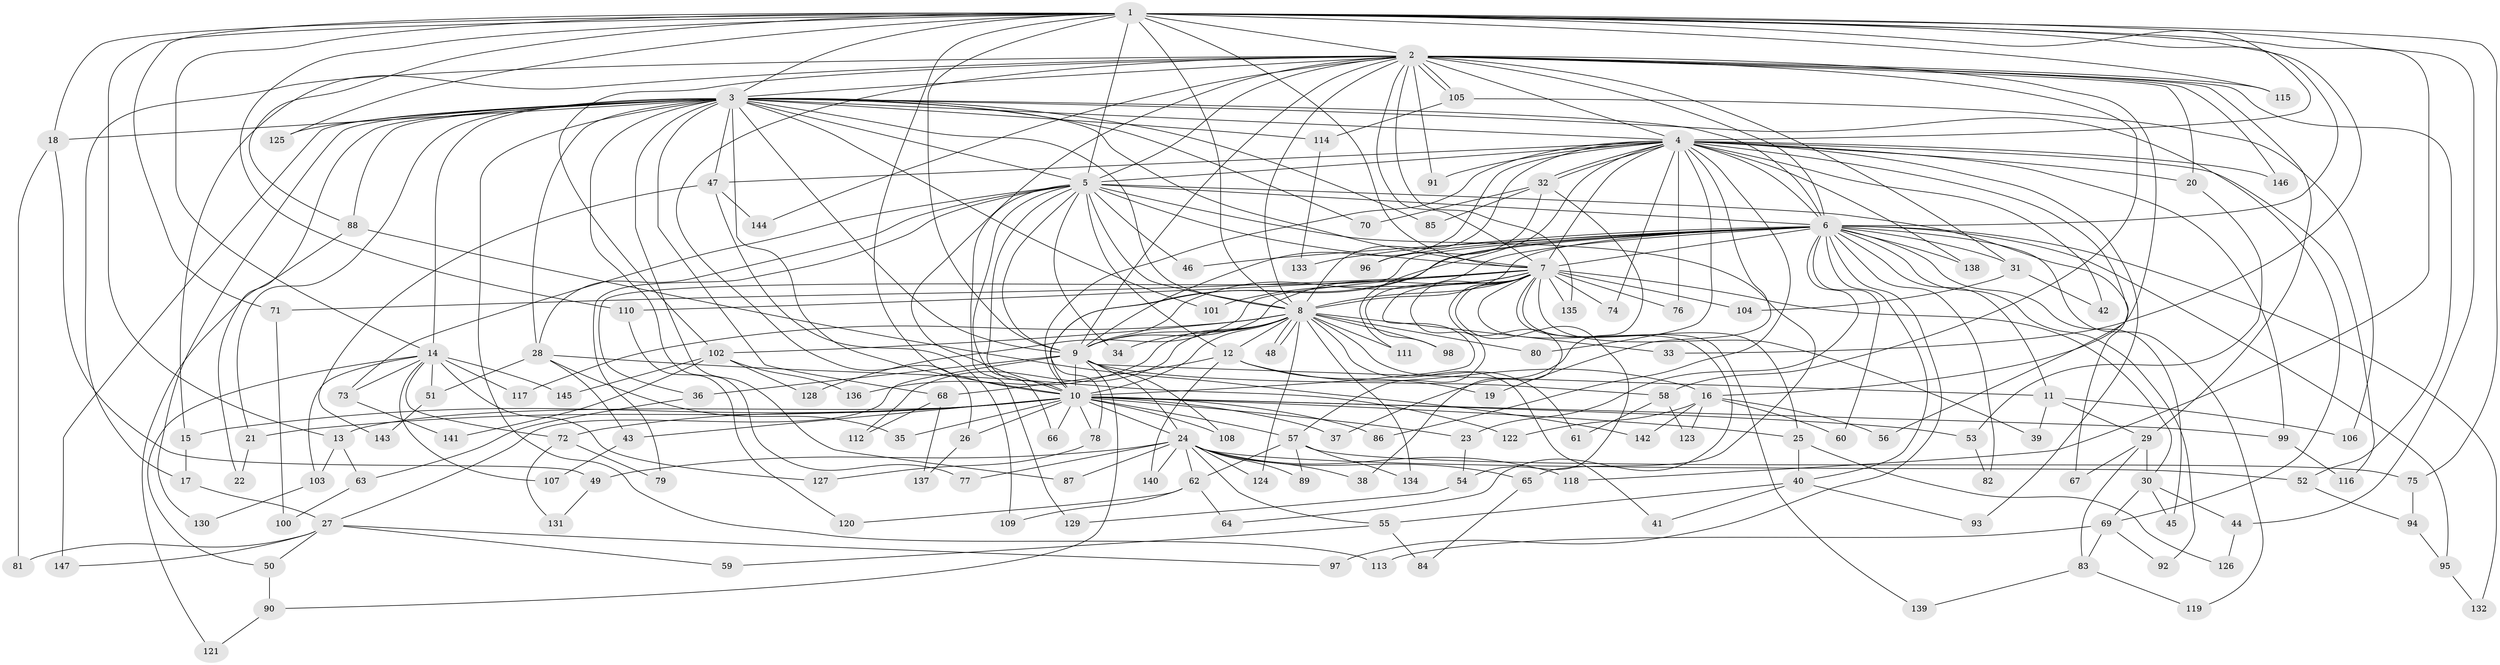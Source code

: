 // coarse degree distribution, {19: 0.044444444444444446, 16: 0.044444444444444446, 12: 0.1111111111111111, 26: 0.022222222222222223, 13: 0.044444444444444446, 15: 0.022222222222222223, 5: 0.1111111111111111, 3: 0.2, 7: 0.044444444444444446, 9: 0.022222222222222223, 14: 0.044444444444444446, 4: 0.06666666666666667, 10: 0.022222222222222223, 8: 0.022222222222222223, 6: 0.022222222222222223, 2: 0.15555555555555556}
// Generated by graph-tools (version 1.1) at 2025/50/03/04/25 22:50:00]
// undirected, 147 vertices, 319 edges
graph export_dot {
  node [color=gray90,style=filled];
  1;
  2;
  3;
  4;
  5;
  6;
  7;
  8;
  9;
  10;
  11;
  12;
  13;
  14;
  15;
  16;
  17;
  18;
  19;
  20;
  21;
  22;
  23;
  24;
  25;
  26;
  27;
  28;
  29;
  30;
  31;
  32;
  33;
  34;
  35;
  36;
  37;
  38;
  39;
  40;
  41;
  42;
  43;
  44;
  45;
  46;
  47;
  48;
  49;
  50;
  51;
  52;
  53;
  54;
  55;
  56;
  57;
  58;
  59;
  60;
  61;
  62;
  63;
  64;
  65;
  66;
  67;
  68;
  69;
  70;
  71;
  72;
  73;
  74;
  75;
  76;
  77;
  78;
  79;
  80;
  81;
  82;
  83;
  84;
  85;
  86;
  87;
  88;
  89;
  90;
  91;
  92;
  93;
  94;
  95;
  96;
  97;
  98;
  99;
  100;
  101;
  102;
  103;
  104;
  105;
  106;
  107;
  108;
  109;
  110;
  111;
  112;
  113;
  114;
  115;
  116;
  117;
  118;
  119;
  120;
  121;
  122;
  123;
  124;
  125;
  126;
  127;
  128;
  129;
  130;
  131;
  132;
  133;
  134;
  135;
  136;
  137;
  138;
  139;
  140;
  141;
  142;
  143;
  144;
  145;
  146;
  147;
  1 -- 2;
  1 -- 3;
  1 -- 4;
  1 -- 5;
  1 -- 6;
  1 -- 7;
  1 -- 8;
  1 -- 9;
  1 -- 10;
  1 -- 13;
  1 -- 14;
  1 -- 18;
  1 -- 33;
  1 -- 44;
  1 -- 71;
  1 -- 75;
  1 -- 88;
  1 -- 110;
  1 -- 115;
  1 -- 118;
  1 -- 125;
  2 -- 3;
  2 -- 4;
  2 -- 5;
  2 -- 6;
  2 -- 7;
  2 -- 8;
  2 -- 9;
  2 -- 10;
  2 -- 15;
  2 -- 16;
  2 -- 17;
  2 -- 20;
  2 -- 26;
  2 -- 29;
  2 -- 31;
  2 -- 52;
  2 -- 58;
  2 -- 91;
  2 -- 102;
  2 -- 105;
  2 -- 105;
  2 -- 115;
  2 -- 135;
  2 -- 144;
  2 -- 146;
  3 -- 4;
  3 -- 5;
  3 -- 6;
  3 -- 7;
  3 -- 8;
  3 -- 9;
  3 -- 10;
  3 -- 14;
  3 -- 18;
  3 -- 21;
  3 -- 22;
  3 -- 28;
  3 -- 47;
  3 -- 68;
  3 -- 69;
  3 -- 70;
  3 -- 77;
  3 -- 85;
  3 -- 87;
  3 -- 88;
  3 -- 101;
  3 -- 113;
  3 -- 114;
  3 -- 125;
  3 -- 130;
  3 -- 147;
  4 -- 5;
  4 -- 6;
  4 -- 7;
  4 -- 8;
  4 -- 9;
  4 -- 10;
  4 -- 19;
  4 -- 20;
  4 -- 32;
  4 -- 32;
  4 -- 42;
  4 -- 47;
  4 -- 56;
  4 -- 74;
  4 -- 76;
  4 -- 80;
  4 -- 86;
  4 -- 91;
  4 -- 93;
  4 -- 99;
  4 -- 111;
  4 -- 116;
  4 -- 138;
  4 -- 146;
  5 -- 6;
  5 -- 7;
  5 -- 8;
  5 -- 9;
  5 -- 10;
  5 -- 12;
  5 -- 28;
  5 -- 34;
  5 -- 46;
  5 -- 65;
  5 -- 66;
  5 -- 67;
  5 -- 73;
  5 -- 79;
  5 -- 129;
  6 -- 7;
  6 -- 8;
  6 -- 9;
  6 -- 10;
  6 -- 11;
  6 -- 23;
  6 -- 31;
  6 -- 36;
  6 -- 40;
  6 -- 45;
  6 -- 46;
  6 -- 60;
  6 -- 78;
  6 -- 82;
  6 -- 92;
  6 -- 95;
  6 -- 96;
  6 -- 97;
  6 -- 119;
  6 -- 132;
  6 -- 133;
  6 -- 138;
  7 -- 8;
  7 -- 9;
  7 -- 10;
  7 -- 25;
  7 -- 30;
  7 -- 38;
  7 -- 39;
  7 -- 54;
  7 -- 57;
  7 -- 64;
  7 -- 71;
  7 -- 74;
  7 -- 76;
  7 -- 98;
  7 -- 101;
  7 -- 104;
  7 -- 110;
  7 -- 128;
  7 -- 135;
  7 -- 139;
  8 -- 9;
  8 -- 10;
  8 -- 12;
  8 -- 33;
  8 -- 34;
  8 -- 41;
  8 -- 48;
  8 -- 48;
  8 -- 61;
  8 -- 80;
  8 -- 98;
  8 -- 102;
  8 -- 111;
  8 -- 112;
  8 -- 117;
  8 -- 124;
  8 -- 134;
  8 -- 136;
  9 -- 10;
  9 -- 11;
  9 -- 24;
  9 -- 27;
  9 -- 36;
  9 -- 58;
  9 -- 90;
  9 -- 108;
  10 -- 13;
  10 -- 15;
  10 -- 21;
  10 -- 23;
  10 -- 24;
  10 -- 25;
  10 -- 26;
  10 -- 35;
  10 -- 37;
  10 -- 43;
  10 -- 53;
  10 -- 57;
  10 -- 66;
  10 -- 72;
  10 -- 78;
  10 -- 86;
  10 -- 99;
  10 -- 108;
  11 -- 29;
  11 -- 39;
  11 -- 106;
  12 -- 16;
  12 -- 19;
  12 -- 68;
  12 -- 140;
  13 -- 63;
  13 -- 103;
  14 -- 50;
  14 -- 51;
  14 -- 72;
  14 -- 73;
  14 -- 103;
  14 -- 107;
  14 -- 117;
  14 -- 127;
  14 -- 145;
  15 -- 17;
  16 -- 56;
  16 -- 60;
  16 -- 122;
  16 -- 123;
  16 -- 142;
  17 -- 27;
  18 -- 49;
  18 -- 81;
  20 -- 53;
  21 -- 22;
  23 -- 54;
  24 -- 38;
  24 -- 49;
  24 -- 52;
  24 -- 55;
  24 -- 62;
  24 -- 65;
  24 -- 77;
  24 -- 87;
  24 -- 89;
  24 -- 118;
  24 -- 124;
  24 -- 140;
  25 -- 40;
  25 -- 126;
  26 -- 137;
  27 -- 50;
  27 -- 59;
  27 -- 81;
  27 -- 97;
  27 -- 147;
  28 -- 35;
  28 -- 43;
  28 -- 51;
  28 -- 122;
  29 -- 30;
  29 -- 67;
  29 -- 83;
  30 -- 44;
  30 -- 45;
  30 -- 69;
  31 -- 42;
  31 -- 104;
  32 -- 37;
  32 -- 70;
  32 -- 85;
  32 -- 96;
  36 -- 63;
  40 -- 41;
  40 -- 55;
  40 -- 93;
  43 -- 107;
  44 -- 126;
  47 -- 109;
  47 -- 143;
  47 -- 144;
  49 -- 131;
  50 -- 90;
  51 -- 143;
  52 -- 94;
  53 -- 82;
  54 -- 129;
  55 -- 59;
  55 -- 84;
  57 -- 62;
  57 -- 75;
  57 -- 89;
  57 -- 134;
  58 -- 61;
  58 -- 123;
  62 -- 64;
  62 -- 109;
  62 -- 120;
  63 -- 100;
  65 -- 84;
  68 -- 112;
  68 -- 137;
  69 -- 83;
  69 -- 92;
  69 -- 113;
  71 -- 100;
  72 -- 79;
  72 -- 131;
  73 -- 141;
  75 -- 94;
  78 -- 127;
  83 -- 119;
  83 -- 139;
  88 -- 121;
  88 -- 142;
  90 -- 121;
  94 -- 95;
  95 -- 132;
  99 -- 116;
  102 -- 128;
  102 -- 136;
  102 -- 141;
  102 -- 145;
  103 -- 130;
  105 -- 106;
  105 -- 114;
  110 -- 120;
  114 -- 133;
}

